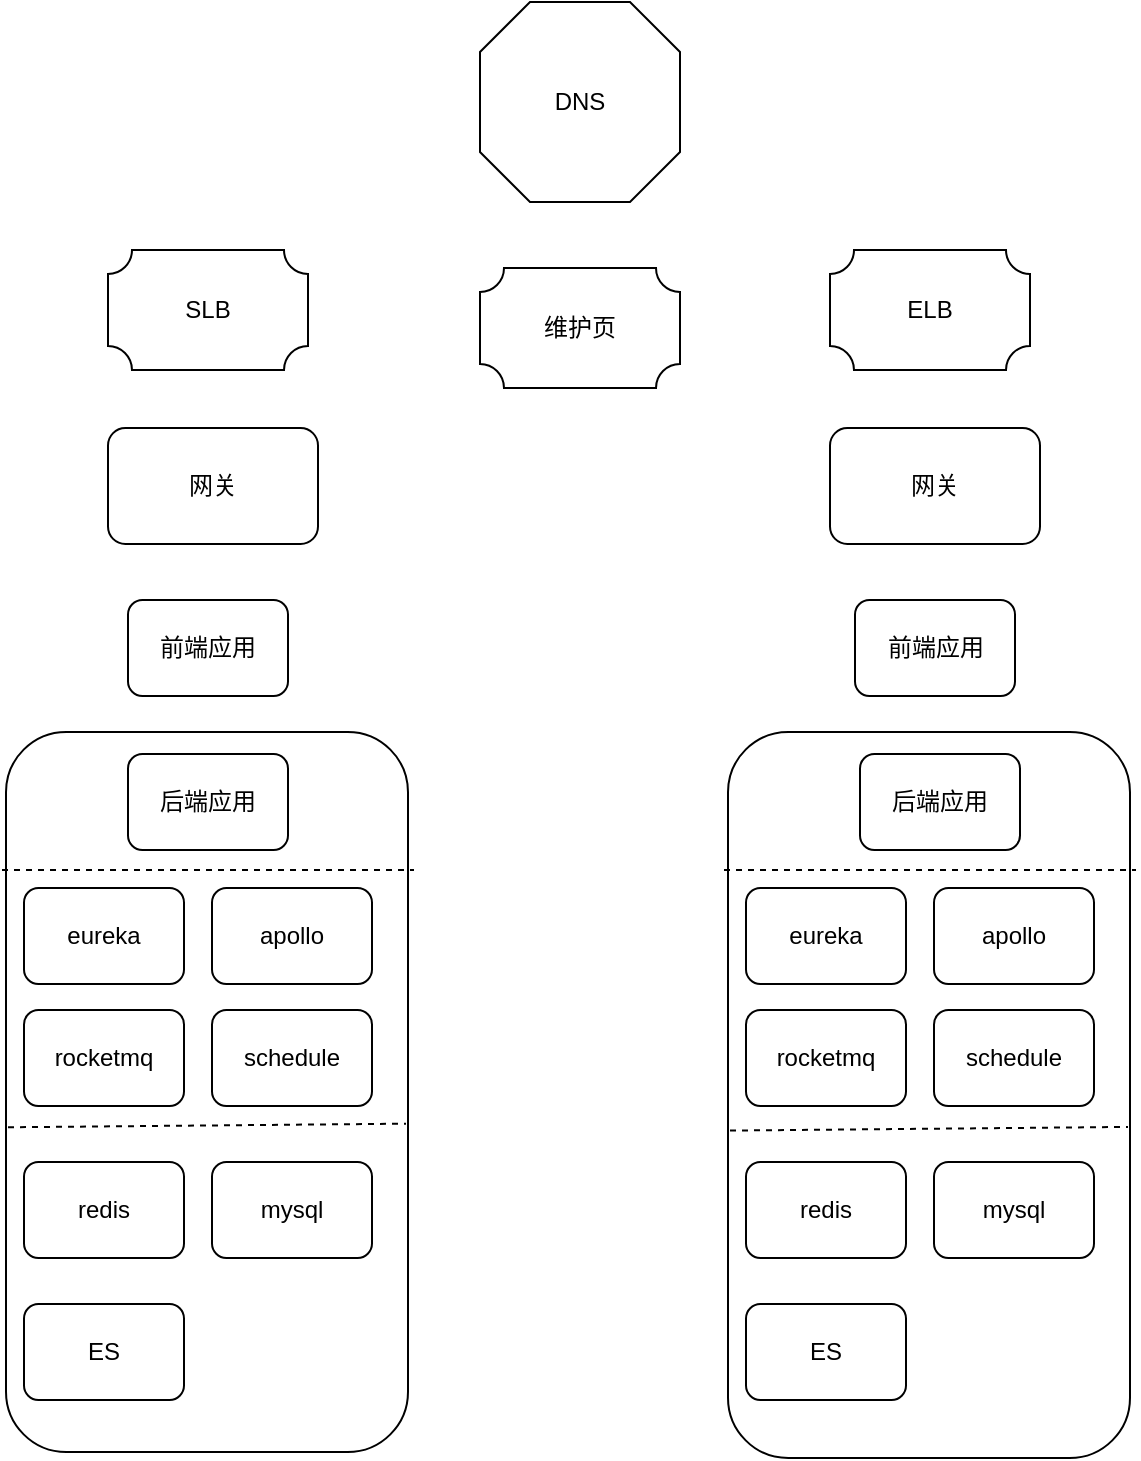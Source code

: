 <mxfile version="14.1.3" type="github">
  <diagram id="Hs13dnjIaAIShmFf6Qo-" name="第 1 页">
    <mxGraphModel dx="1186" dy="536" grid="0" gridSize="10" guides="1" tooltips="1" connect="1" arrows="1" fold="1" page="1" pageScale="1" pageWidth="827" pageHeight="1169" math="0" shadow="0">
      <root>
        <mxCell id="0" />
        <mxCell id="1" parent="0" />
        <mxCell id="yiPBfoOaf0CJgp_YEPqx-1" value="" style="verticalLabelPosition=bottom;verticalAlign=top;html=1;shape=mxgraph.basic.polygon;polyCoords=[[0.25,0],[0.75,0],[1,0.25],[1,0.75],[0.75,1],[0.25,1],[0,0.75],[0,0.25]];polyline=0;" vertex="1" parent="1">
          <mxGeometry x="321" y="80" width="100" height="100" as="geometry" />
        </mxCell>
        <mxCell id="yiPBfoOaf0CJgp_YEPqx-2" value="DNS" style="text;html=1;strokeColor=none;fillColor=none;align=center;verticalAlign=middle;whiteSpace=wrap;rounded=0;" vertex="1" parent="1">
          <mxGeometry x="351" y="120" width="40" height="20" as="geometry" />
        </mxCell>
        <mxCell id="yiPBfoOaf0CJgp_YEPqx-3" value="" style="verticalLabelPosition=bottom;verticalAlign=top;html=1;shape=mxgraph.basic.plaque;dx=6;" vertex="1" parent="1">
          <mxGeometry x="135" y="204" width="100" height="60" as="geometry" />
        </mxCell>
        <mxCell id="yiPBfoOaf0CJgp_YEPqx-4" value="SLB" style="text;html=1;strokeColor=none;fillColor=none;align=center;verticalAlign=middle;whiteSpace=wrap;rounded=0;" vertex="1" parent="1">
          <mxGeometry x="165" y="224" width="40" height="20" as="geometry" />
        </mxCell>
        <mxCell id="yiPBfoOaf0CJgp_YEPqx-5" value="" style="verticalLabelPosition=bottom;verticalAlign=top;html=1;shape=mxgraph.basic.plaque;dx=6;" vertex="1" parent="1">
          <mxGeometry x="496" y="204" width="100" height="60" as="geometry" />
        </mxCell>
        <mxCell id="yiPBfoOaf0CJgp_YEPqx-6" value="ELB" style="text;html=1;strokeColor=none;fillColor=none;align=center;verticalAlign=middle;whiteSpace=wrap;rounded=0;" vertex="1" parent="1">
          <mxGeometry x="526" y="224" width="40" height="20" as="geometry" />
        </mxCell>
        <mxCell id="yiPBfoOaf0CJgp_YEPqx-7" value="网关" style="rounded=1;whiteSpace=wrap;html=1;" vertex="1" parent="1">
          <mxGeometry x="135" y="293" width="105" height="58" as="geometry" />
        </mxCell>
        <mxCell id="yiPBfoOaf0CJgp_YEPqx-8" value="网关" style="rounded=1;whiteSpace=wrap;html=1;" vertex="1" parent="1">
          <mxGeometry x="496" y="293" width="105" height="58" as="geometry" />
        </mxCell>
        <mxCell id="yiPBfoOaf0CJgp_YEPqx-10" value="" style="rounded=1;whiteSpace=wrap;html=1;" vertex="1" parent="1">
          <mxGeometry x="84" y="445" width="201" height="360" as="geometry" />
        </mxCell>
        <mxCell id="yiPBfoOaf0CJgp_YEPqx-11" value="后端应用" style="rounded=1;whiteSpace=wrap;html=1;" vertex="1" parent="1">
          <mxGeometry x="145" y="456" width="80" height="48" as="geometry" />
        </mxCell>
        <mxCell id="yiPBfoOaf0CJgp_YEPqx-12" value="前端应用" style="rounded=1;whiteSpace=wrap;html=1;" vertex="1" parent="1">
          <mxGeometry x="145" y="379" width="80" height="48" as="geometry" />
        </mxCell>
        <mxCell id="yiPBfoOaf0CJgp_YEPqx-13" value="eureka" style="rounded=1;whiteSpace=wrap;html=1;" vertex="1" parent="1">
          <mxGeometry x="93" y="523" width="80" height="48" as="geometry" />
        </mxCell>
        <mxCell id="yiPBfoOaf0CJgp_YEPqx-14" value="apollo" style="rounded=1;whiteSpace=wrap;html=1;" vertex="1" parent="1">
          <mxGeometry x="187" y="523" width="80" height="48" as="geometry" />
        </mxCell>
        <mxCell id="yiPBfoOaf0CJgp_YEPqx-15" value="rocketmq" style="rounded=1;whiteSpace=wrap;html=1;" vertex="1" parent="1">
          <mxGeometry x="93" y="584" width="80" height="48" as="geometry" />
        </mxCell>
        <mxCell id="yiPBfoOaf0CJgp_YEPqx-16" value="schedule" style="rounded=1;whiteSpace=wrap;html=1;" vertex="1" parent="1">
          <mxGeometry x="187" y="584" width="80" height="48" as="geometry" />
        </mxCell>
        <mxCell id="yiPBfoOaf0CJgp_YEPqx-18" value="" style="endArrow=none;dashed=1;html=1;entryX=0.995;entryY=0.544;entryDx=0;entryDy=0;entryPerimeter=0;exitX=0.005;exitY=0.549;exitDx=0;exitDy=0;exitPerimeter=0;" edge="1" parent="1" source="yiPBfoOaf0CJgp_YEPqx-10" target="yiPBfoOaf0CJgp_YEPqx-10">
          <mxGeometry width="50" height="50" relative="1" as="geometry">
            <mxPoint x="83" y="647" as="sourcePoint" />
            <mxPoint x="133" y="644" as="targetPoint" />
          </mxGeometry>
        </mxCell>
        <mxCell id="yiPBfoOaf0CJgp_YEPqx-20" value="" style="endArrow=none;dashed=1;html=1;" edge="1" parent="1">
          <mxGeometry width="50" height="50" relative="1" as="geometry">
            <mxPoint x="82" y="514" as="sourcePoint" />
            <mxPoint x="288" y="514" as="targetPoint" />
          </mxGeometry>
        </mxCell>
        <mxCell id="yiPBfoOaf0CJgp_YEPqx-22" value="redis" style="rounded=1;whiteSpace=wrap;html=1;" vertex="1" parent="1">
          <mxGeometry x="93" y="660" width="80" height="48" as="geometry" />
        </mxCell>
        <mxCell id="yiPBfoOaf0CJgp_YEPqx-23" value="mysql" style="rounded=1;whiteSpace=wrap;html=1;" vertex="1" parent="1">
          <mxGeometry x="187" y="660" width="80" height="48" as="geometry" />
        </mxCell>
        <mxCell id="yiPBfoOaf0CJgp_YEPqx-24" value="ES" style="rounded=1;whiteSpace=wrap;html=1;" vertex="1" parent="1">
          <mxGeometry x="93" y="731" width="80" height="48" as="geometry" />
        </mxCell>
        <mxCell id="yiPBfoOaf0CJgp_YEPqx-25" value="" style="rounded=1;whiteSpace=wrap;html=1;" vertex="1" parent="1">
          <mxGeometry x="445" y="445" width="201" height="363" as="geometry" />
        </mxCell>
        <mxCell id="yiPBfoOaf0CJgp_YEPqx-26" value="后端应用" style="rounded=1;whiteSpace=wrap;html=1;" vertex="1" parent="1">
          <mxGeometry x="511" y="456" width="80" height="48" as="geometry" />
        </mxCell>
        <mxCell id="yiPBfoOaf0CJgp_YEPqx-27" value="前端应用" style="rounded=1;whiteSpace=wrap;html=1;" vertex="1" parent="1">
          <mxGeometry x="508.5" y="379" width="80" height="48" as="geometry" />
        </mxCell>
        <mxCell id="yiPBfoOaf0CJgp_YEPqx-28" value="eureka" style="rounded=1;whiteSpace=wrap;html=1;" vertex="1" parent="1">
          <mxGeometry x="454" y="523" width="80" height="48" as="geometry" />
        </mxCell>
        <mxCell id="yiPBfoOaf0CJgp_YEPqx-29" value="apollo" style="rounded=1;whiteSpace=wrap;html=1;" vertex="1" parent="1">
          <mxGeometry x="548" y="523" width="80" height="48" as="geometry" />
        </mxCell>
        <mxCell id="yiPBfoOaf0CJgp_YEPqx-30" value="rocketmq" style="rounded=1;whiteSpace=wrap;html=1;" vertex="1" parent="1">
          <mxGeometry x="454" y="584" width="80" height="48" as="geometry" />
        </mxCell>
        <mxCell id="yiPBfoOaf0CJgp_YEPqx-31" value="schedule" style="rounded=1;whiteSpace=wrap;html=1;" vertex="1" parent="1">
          <mxGeometry x="548" y="584" width="80" height="48" as="geometry" />
        </mxCell>
        <mxCell id="yiPBfoOaf0CJgp_YEPqx-32" value="" style="endArrow=none;dashed=1;html=1;entryX=0.995;entryY=0.544;entryDx=0;entryDy=0;entryPerimeter=0;exitX=0.005;exitY=0.549;exitDx=0;exitDy=0;exitPerimeter=0;" edge="1" source="yiPBfoOaf0CJgp_YEPqx-25" target="yiPBfoOaf0CJgp_YEPqx-25" parent="1">
          <mxGeometry width="50" height="50" relative="1" as="geometry">
            <mxPoint x="444" y="647" as="sourcePoint" />
            <mxPoint x="494" y="644" as="targetPoint" />
          </mxGeometry>
        </mxCell>
        <mxCell id="yiPBfoOaf0CJgp_YEPqx-33" value="" style="endArrow=none;dashed=1;html=1;" edge="1" parent="1">
          <mxGeometry width="50" height="50" relative="1" as="geometry">
            <mxPoint x="443" y="514" as="sourcePoint" />
            <mxPoint x="649" y="514" as="targetPoint" />
          </mxGeometry>
        </mxCell>
        <mxCell id="yiPBfoOaf0CJgp_YEPqx-34" value="redis" style="rounded=1;whiteSpace=wrap;html=1;" vertex="1" parent="1">
          <mxGeometry x="454" y="660" width="80" height="48" as="geometry" />
        </mxCell>
        <mxCell id="yiPBfoOaf0CJgp_YEPqx-35" value="mysql" style="rounded=1;whiteSpace=wrap;html=1;" vertex="1" parent="1">
          <mxGeometry x="548" y="660" width="80" height="48" as="geometry" />
        </mxCell>
        <mxCell id="yiPBfoOaf0CJgp_YEPqx-36" value="ES" style="rounded=1;whiteSpace=wrap;html=1;" vertex="1" parent="1">
          <mxGeometry x="454" y="731" width="80" height="48" as="geometry" />
        </mxCell>
        <mxCell id="yiPBfoOaf0CJgp_YEPqx-37" value="" style="verticalLabelPosition=bottom;verticalAlign=top;html=1;shape=mxgraph.basic.plaque;dx=6;" vertex="1" parent="1">
          <mxGeometry x="321" y="213" width="100" height="60" as="geometry" />
        </mxCell>
        <mxCell id="yiPBfoOaf0CJgp_YEPqx-38" value="维护页" style="text;html=1;strokeColor=none;fillColor=none;align=center;verticalAlign=middle;whiteSpace=wrap;rounded=0;" vertex="1" parent="1">
          <mxGeometry x="351" y="233" width="40" height="20" as="geometry" />
        </mxCell>
      </root>
    </mxGraphModel>
  </diagram>
</mxfile>
